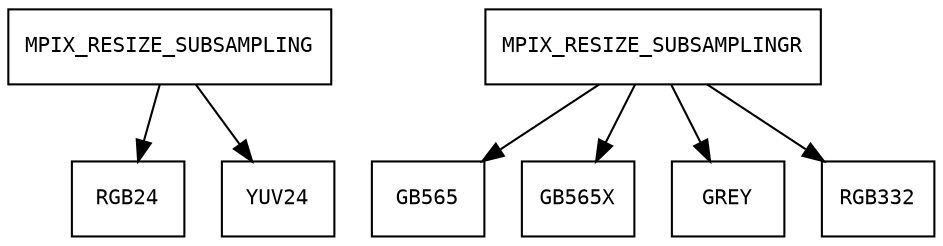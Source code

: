 digraph mpix_op_convert_list {
    node [fontname=monospace, fontsize=10, shape=record];

    RGB24 [ label="RGB24" URL="@ref MPIX_FMT_RGB24"];
    MPIX_RESIZE_SUBSAMPLING [ label="MPIX_RESIZE_SUBSAMPLING" URL="@ref MPIX_RESIZE_MPIX_RESIZE_SUBSAMPLING"];
    MPIX_RESIZE_SUBSAMPLING -> RGB24 [label="", fontname=monospace, fontsize=9];

    YUV24 [ label="YUV24" URL="@ref MPIX_FMT_YUV24"];
    MPIX_RESIZE_SUBSAMPLING [ label="MPIX_RESIZE_SUBSAMPLING" URL="@ref MPIX_RESIZE_MPIX_RESIZE_SUBSAMPLING"];
    MPIX_RESIZE_SUBSAMPLING -> YUV24 [label="", fontname=monospace, fontsize=9];

    GB565 [ label="GB565" URL="@ref MPIX_FMT_GB565"];
    MPIX_RESIZE_SUBSAMPLINGR [ label="MPIX_RESIZE_SUBSAMPLINGR" URL="@ref MPIX_RESIZE_MPIX_RESIZE_SUBSAMPLINGR"];
    MPIX_RESIZE_SUBSAMPLINGR -> GB565 [label="", fontname=monospace, fontsize=9];

    GB565X [ label="GB565X" URL="@ref MPIX_FMT_GB565X"];
    MPIX_RESIZE_SUBSAMPLINGR [ label="MPIX_RESIZE_SUBSAMPLINGR" URL="@ref MPIX_RESIZE_MPIX_RESIZE_SUBSAMPLINGR"];
    MPIX_RESIZE_SUBSAMPLINGR -> GB565X [label="", fontname=monospace, fontsize=9];

    GREY [ label="GREY" URL="@ref MPIX_FMT_GREY"];
    MPIX_RESIZE_SUBSAMPLINGR [ label="MPIX_RESIZE_SUBSAMPLINGR" URL="@ref MPIX_RESIZE_MPIX_RESIZE_SUBSAMPLINGR"];
    MPIX_RESIZE_SUBSAMPLINGR -> GREY [label="", fontname=monospace, fontsize=9];

    RGB332 [ label="RGB332" URL="@ref MPIX_FMT_RGB332"];
    MPIX_RESIZE_SUBSAMPLINGR [ label="MPIX_RESIZE_SUBSAMPLINGR" URL="@ref MPIX_RESIZE_MPIX_RESIZE_SUBSAMPLINGR"];
    MPIX_RESIZE_SUBSAMPLINGR -> RGB332 [label="", fontname=monospace, fontsize=9];
}
